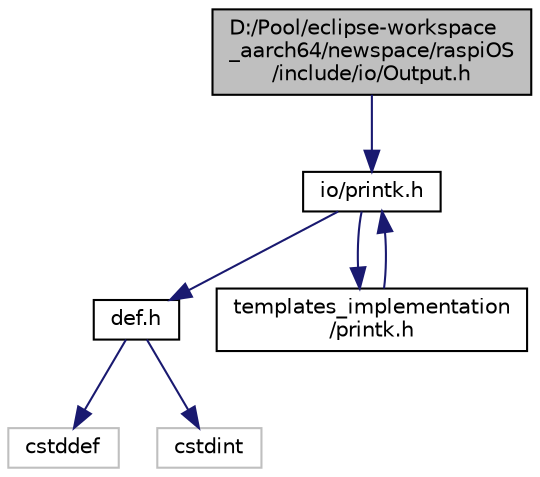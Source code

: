 digraph "D:/Pool/eclipse-workspace_aarch64/newspace/raspiOS/include/io/Output.h"
{
  edge [fontname="Helvetica",fontsize="10",labelfontname="Helvetica",labelfontsize="10"];
  node [fontname="Helvetica",fontsize="10",shape=record];
  Node1588 [label="D:/Pool/eclipse-workspace\l_aarch64/newspace/raspiOS\l/include/io/Output.h",height=0.2,width=0.4,color="black", fillcolor="grey75", style="filled", fontcolor="black"];
  Node1588 -> Node1589 [color="midnightblue",fontsize="10",style="solid",fontname="Helvetica"];
  Node1589 [label="io/printk.h",height=0.2,width=0.4,color="black", fillcolor="white", style="filled",URL="$dd/d17/io_2printk_8h.html"];
  Node1589 -> Node1590 [color="midnightblue",fontsize="10",style="solid",fontname="Helvetica"];
  Node1590 [label="def.h",height=0.2,width=0.4,color="black", fillcolor="white", style="filled",URL="$d4/da4/def_8h.html"];
  Node1590 -> Node1591 [color="midnightblue",fontsize="10",style="solid",fontname="Helvetica"];
  Node1591 [label="cstddef",height=0.2,width=0.4,color="grey75", fillcolor="white", style="filled"];
  Node1590 -> Node1592 [color="midnightblue",fontsize="10",style="solid",fontname="Helvetica"];
  Node1592 [label="cstdint",height=0.2,width=0.4,color="grey75", fillcolor="white", style="filled"];
  Node1589 -> Node1593 [color="midnightblue",fontsize="10",style="solid",fontname="Helvetica"];
  Node1593 [label="templates_implementation\l/printk.h",height=0.2,width=0.4,color="black", fillcolor="white", style="filled",URL="$d7/d95/templates__implementation_2printk_8h.html"];
  Node1593 -> Node1589 [color="midnightblue",fontsize="10",style="solid",fontname="Helvetica"];
}
